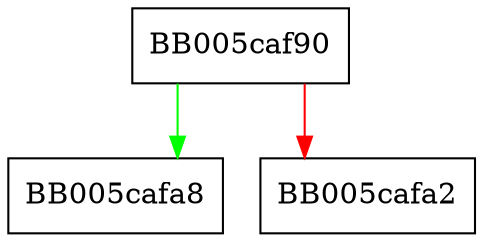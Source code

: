 digraph evp_keymgmt_get_params {
  node [shape="box"];
  graph [splines=ortho];
  BB005caf90 -> BB005cafa8 [color="green"];
  BB005caf90 -> BB005cafa2 [color="red"];
}